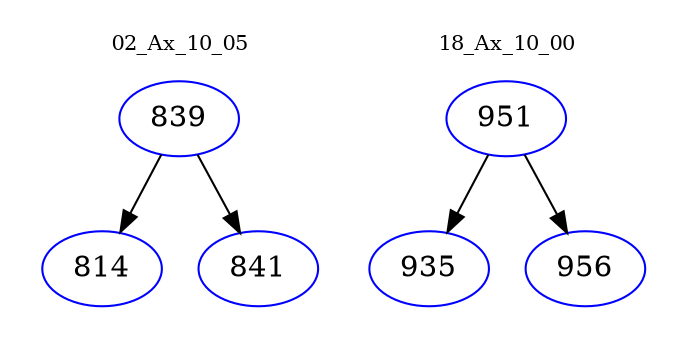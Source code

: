 digraph{
subgraph cluster_0 {
color = white
label = "02_Ax_10_05";
fontsize=10;
T0_839 [label="839", color="blue"]
T0_839 -> T0_814 [color="black"]
T0_814 [label="814", color="blue"]
T0_839 -> T0_841 [color="black"]
T0_841 [label="841", color="blue"]
}
subgraph cluster_1 {
color = white
label = "18_Ax_10_00";
fontsize=10;
T1_951 [label="951", color="blue"]
T1_951 -> T1_935 [color="black"]
T1_935 [label="935", color="blue"]
T1_951 -> T1_956 [color="black"]
T1_956 [label="956", color="blue"]
}
}
